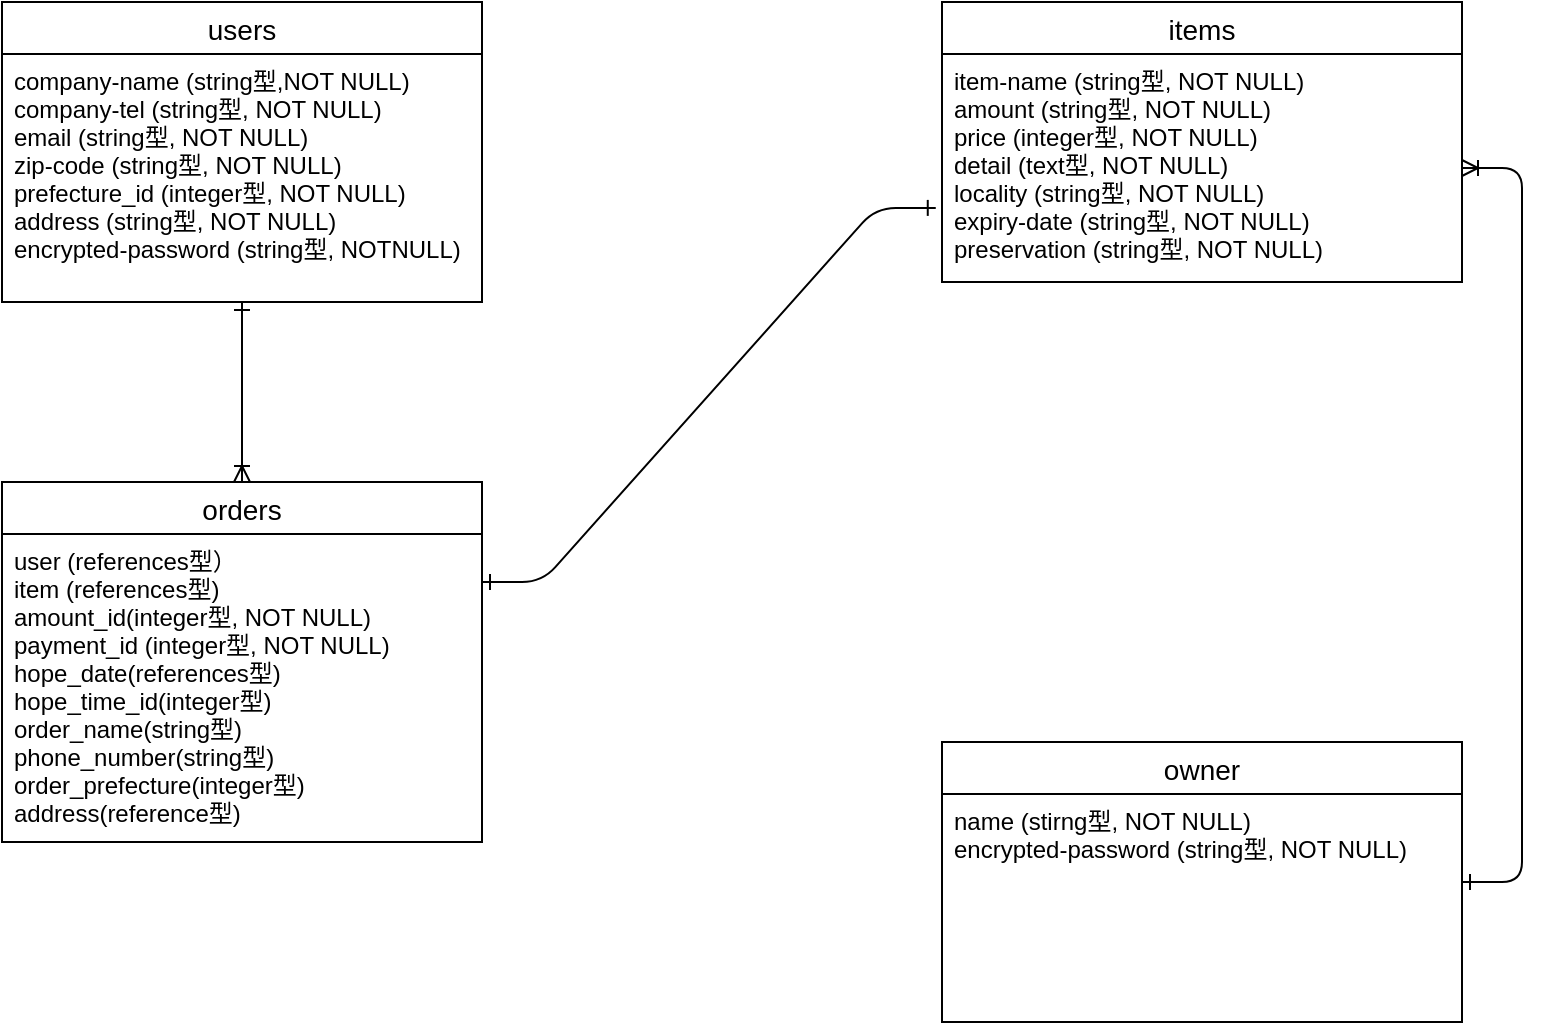 <mxfile pages="2">
    <diagram id="hfToS-bDIWEnh0XIH3uD" name="ページ1">
        <mxGraphModel dx="548" dy="626" grid="1" gridSize="10" guides="1" tooltips="1" connect="1" arrows="1" fold="1" page="1" pageScale="1" pageWidth="850" pageHeight="1100" math="0" shadow="0">
            <root>
                <mxCell id="0"/>
                <mxCell id="1" parent="0"/>
                <mxCell id="9" value="users" style="swimlane;fontStyle=0;childLayout=stackLayout;horizontal=1;startSize=26;horizontalStack=0;resizeParent=1;resizeParentMax=0;resizeLast=0;collapsible=1;marginBottom=0;align=center;fontSize=14;" parent="1" vertex="1">
                    <mxGeometry x="30" y="30" width="240" height="150" as="geometry"/>
                </mxCell>
                <mxCell id="10" value="company-name (string型,NOT NULL)&#10;company-tel (string型, NOT NULL)&#10;email (string型, NOT NULL)&#10;zip-code (string型, NOT NULL)&#10;prefecture_id (integer型, NOT NULL)&#10;address (string型, NOT NULL)&#10;encrypted-password (string型, NOTNULL)" style="text;strokeColor=none;fillColor=none;spacingLeft=4;spacingRight=4;overflow=hidden;rotatable=0;points=[[0,0.5],[1,0.5]];portConstraint=eastwest;fontSize=12;" parent="9" vertex="1">
                    <mxGeometry y="26" width="240" height="124" as="geometry"/>
                </mxCell>
                <mxCell id="CzR_rL5oW1h_GJkthz_w-10" value="items" style="swimlane;fontStyle=0;childLayout=stackLayout;horizontal=1;startSize=26;horizontalStack=0;resizeParent=1;resizeParentMax=0;resizeLast=0;collapsible=1;marginBottom=0;align=center;fontSize=14;" parent="1" vertex="1">
                    <mxGeometry x="500" y="30" width="260" height="140" as="geometry"/>
                </mxCell>
                <mxCell id="CzR_rL5oW1h_GJkthz_w-11" value="item-name (string型, NOT NULL)&#10;amount (string型, NOT NULL)&#10;price (integer型, NOT NULL)&#10;detail (text型, NOT NULL)&#10;locality (string型, NOT NULL)&#10;expiry-date (string型, NOT NULL)&#10;preservation (string型, NOT NULL)" style="text;strokeColor=none;fillColor=none;spacingLeft=4;spacingRight=4;overflow=hidden;rotatable=0;points=[[0,0.5],[1,0.5]];portConstraint=eastwest;fontSize=12;" parent="CzR_rL5oW1h_GJkthz_w-10" vertex="1">
                    <mxGeometry y="26" width="260" height="114" as="geometry"/>
                </mxCell>
                <mxCell id="CzR_rL5oW1h_GJkthz_w-19" value="orders" style="swimlane;fontStyle=0;childLayout=stackLayout;horizontal=1;startSize=26;horizontalStack=0;resizeParent=1;resizeParentMax=0;resizeLast=0;collapsible=1;marginBottom=0;align=center;fontSize=14;" parent="1" vertex="1">
                    <mxGeometry x="30" y="270" width="240" height="180" as="geometry"/>
                </mxCell>
                <mxCell id="CzR_rL5oW1h_GJkthz_w-20" value="user (references型）&#10;item (references型)&#10;amount_id(integer型, NOT NULL)&#10;payment_id (integer型, NOT NULL)&#10;hope_date(references型)&#10;hope_time_id(integer型)&#10;order_name(string型)&#10;phone_number(string型)&#10;order_prefecture(integer型)&#10;address(reference型)" style="text;strokeColor=none;fillColor=none;spacingLeft=4;spacingRight=4;overflow=hidden;rotatable=0;points=[[0,0.5],[1,0.5]];portConstraint=eastwest;fontSize=12;" parent="CzR_rL5oW1h_GJkthz_w-19" vertex="1">
                    <mxGeometry y="26" width="240" height="154" as="geometry"/>
                </mxCell>
                <mxCell id="CzR_rL5oW1h_GJkthz_w-28" value="" style="fontSize=12;html=1;endArrow=ERone;endFill=1;startArrow=ERoneToMany;startFill=0;exitX=0.5;exitY=0;exitDx=0;exitDy=0;entryX=0.5;entryY=1;entryDx=0;entryDy=0;entryPerimeter=0;" parent="1" source="CzR_rL5oW1h_GJkthz_w-19" target="10" edge="1">
                    <mxGeometry width="100" height="100" relative="1" as="geometry">
                        <mxPoint x="189.5" y="250" as="sourcePoint"/>
                        <mxPoint x="150" y="210" as="targetPoint"/>
                    </mxGeometry>
                </mxCell>
                <mxCell id="CzR_rL5oW1h_GJkthz_w-37" value="" style="edgeStyle=entityRelationEdgeStyle;fontSize=12;html=1;endArrow=ERone;entryX=-0.012;entryY=0.675;entryDx=0;entryDy=0;entryPerimeter=0;startArrow=ERone;startFill=0;endFill=0;" parent="1" target="CzR_rL5oW1h_GJkthz_w-11" edge="1">
                    <mxGeometry width="100" height="100" relative="1" as="geometry">
                        <mxPoint x="270" y="320" as="sourcePoint"/>
                        <mxPoint x="370" y="220" as="targetPoint"/>
                    </mxGeometry>
                </mxCell>
                <mxCell id="CzR_rL5oW1h_GJkthz_w-38" value="" style="edgeStyle=entityRelationEdgeStyle;fontSize=12;html=1;endArrow=ERoneToMany;startArrow=ERone;startFill=0;" parent="1" target="CzR_rL5oW1h_GJkthz_w-11" edge="1">
                    <mxGeometry width="100" height="100" relative="1" as="geometry">
                        <mxPoint x="760" y="470" as="sourcePoint"/>
                        <mxPoint x="760" y="140" as="targetPoint"/>
                    </mxGeometry>
                </mxCell>
                <mxCell id="CzR_rL5oW1h_GJkthz_w-41" value="owner" style="swimlane;fontStyle=0;childLayout=stackLayout;horizontal=1;startSize=26;horizontalStack=0;resizeParent=1;resizeParentMax=0;resizeLast=0;collapsible=1;marginBottom=0;align=center;fontSize=14;" parent="1" vertex="1">
                    <mxGeometry x="500" y="400" width="260" height="140" as="geometry"/>
                </mxCell>
                <mxCell id="CzR_rL5oW1h_GJkthz_w-42" value="name (stirng型, NOT NULL)&#10;encrypted-password (string型, NOT NULL)&#10;" style="text;strokeColor=none;fillColor=none;spacingLeft=4;spacingRight=4;overflow=hidden;rotatable=0;points=[[0,0.5],[1,0.5]];portConstraint=eastwest;fontSize=12;" parent="CzR_rL5oW1h_GJkthz_w-41" vertex="1">
                    <mxGeometry y="26" width="260" height="114" as="geometry"/>
                </mxCell>
            </root>
        </mxGraphModel>
    </diagram>
    <diagram id="iRuMu5GTt8IYzdthJHjW" name="ページ2">
        <mxGraphModel grid="1" gridSize="10" guides="1" tooltips="1" connect="1" arrows="1" page="1" fold="1" pageScale="1" pageWidth="827" pageHeight="1169" math="0" shadow="0">
            <root>
                <mxCell id="LGRJBsweqkGXAYnV-NYi-0"/>
                <mxCell id="LGRJBsweqkGXAYnV-NYi-1" parent="LGRJBsweqkGXAYnV-NYi-0"/>
            </root>
        </mxGraphModel>
    </diagram>
</mxfile>